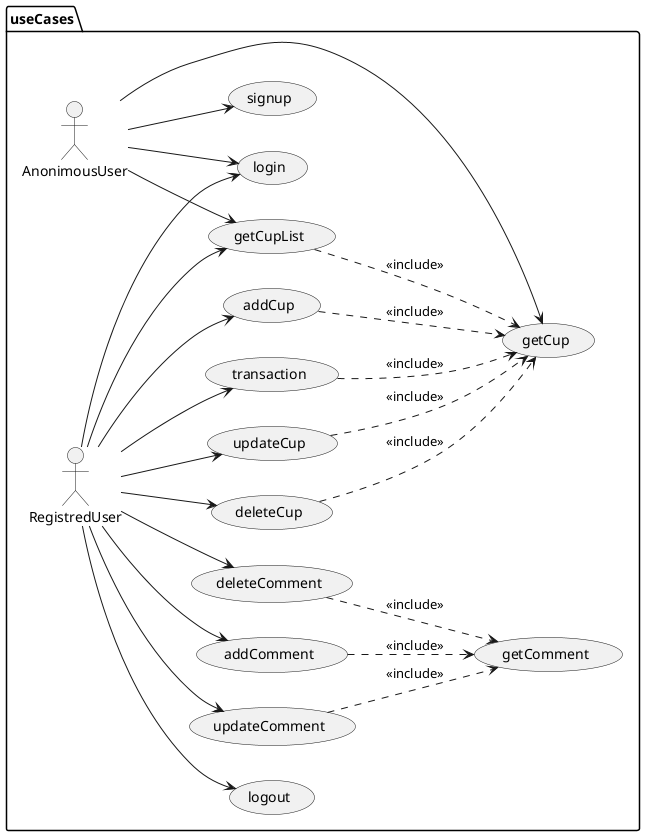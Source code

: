 @startuml useCases
allowmixing
namespace useCases{
left to right direction
actor AnonimousUser
actor RegistredUser

usecase addCup
usecase getCup
usecase getCupList
usecase updateCup
usecase deleteCup
usecase transaction
usecase login
usecase signup
usecase logout
usecase getComment
usecase addComment
usecase deleteComment
usecase updateComment

AnonimousUser --> signup
AnonimousUser --> getCup
AnonimousUser --> getCupList
AnonimousUser --> login

transaction ..> getCup  : "<<include>>"

RegistredUser --> login
RegistredUser --> logout

RegistredUser --> addCup
addCup ..> getCup  : "<<include>>"
RegistredUser --> updateCup
updateCup ..> getCup  : "<<include>>"
RegistredUser --> deleteCup
deleteCup ..> getCup  : "<<include>>"
RegistredUser --> getCupList
getCupList ..> getCup  : "<<include>>"

RegistredUser --> addComment
addComment ..> getComment  : "<<include>>"
RegistredUser --> deleteComment
deleteComment ..> getComment  : "<<include>>"
RegistredUser --> updateComment
updateComment ..> getComment  : "<<include>>"

RegistredUser --> transaction
}
@enduml